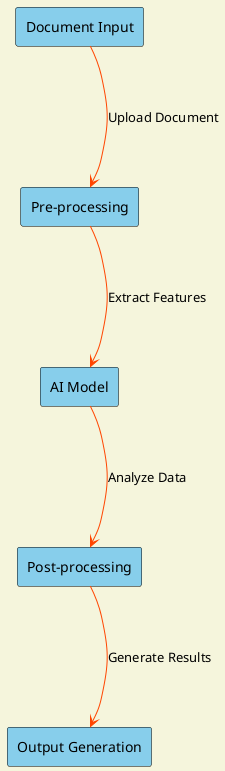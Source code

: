 @startuml
!define BACKGROUND_COLOR #F5F5DC
!define ARROW_COLOR #FF4500
!define BOX_COLOR #87CEEB

skinparam backgroundColor BACKGROUND_COLOR
skinparam arrowColor ARROW_COLOR
skinparam rectangle {
    BackgroundColor BOX_COLOR
    BorderColor black
}

rectangle "Document Input" as Input {
}
rectangle "Pre-processing" as PreProcess {
}
rectangle "AI Model" as AIModel {
}
rectangle "Post-processing" as PostProcess {
}
rectangle "Output Generation" as Output {
}

Input -[hidden]--> PreProcess
PreProcess -[hidden]--> AIModel
AIModel -[hidden]--> PostProcess
PostProcess -[hidden]--> Output

Input --> PreProcess : "Upload Document"
PreProcess --> AIModel : "Extract Features"
AIModel --> PostProcess : "Analyze Data"
PostProcess --> Output : "Generate Results"

@enduml